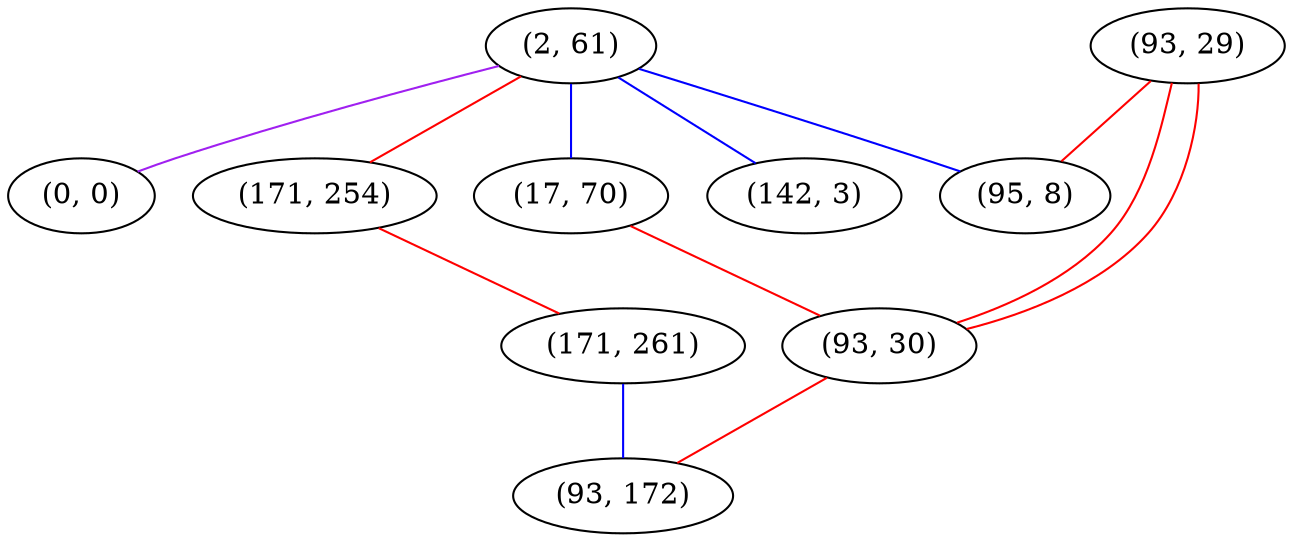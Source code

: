 graph "" {
"(2, 61)";
"(0, 0)";
"(17, 70)";
"(93, 29)";
"(171, 254)";
"(171, 261)";
"(93, 30)";
"(93, 172)";
"(142, 3)";
"(95, 8)";
"(2, 61)" -- "(142, 3)"  [color=blue, key=0, weight=3];
"(2, 61)" -- "(95, 8)"  [color=blue, key=0, weight=3];
"(2, 61)" -- "(0, 0)"  [color=purple, key=0, weight=4];
"(2, 61)" -- "(17, 70)"  [color=blue, key=0, weight=3];
"(2, 61)" -- "(171, 254)"  [color=red, key=0, weight=1];
"(17, 70)" -- "(93, 30)"  [color=red, key=0, weight=1];
"(93, 29)" -- "(93, 30)"  [color=red, key=0, weight=1];
"(93, 29)" -- "(93, 30)"  [color=red, key=1, weight=1];
"(93, 29)" -- "(95, 8)"  [color=red, key=0, weight=1];
"(171, 254)" -- "(171, 261)"  [color=red, key=0, weight=1];
"(171, 261)" -- "(93, 172)"  [color=blue, key=0, weight=3];
"(93, 30)" -- "(93, 172)"  [color=red, key=0, weight=1];
}
